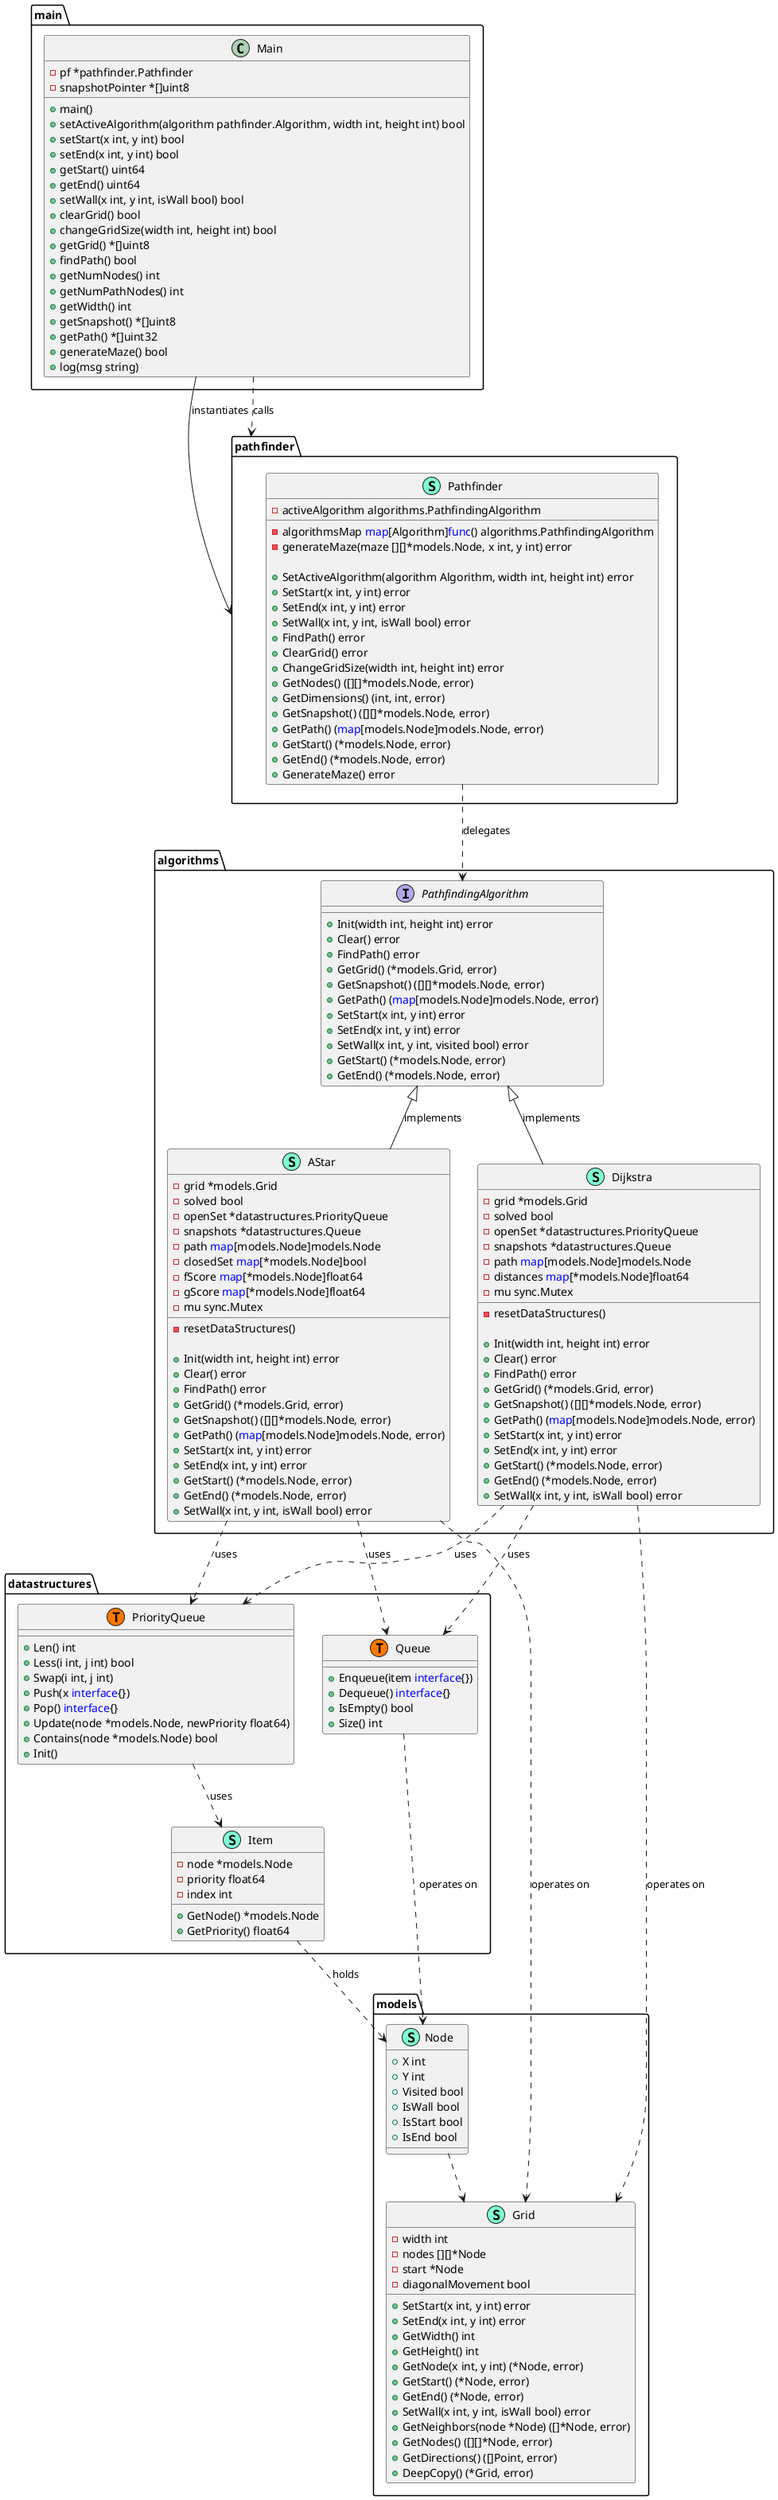 @startuml
namespace main {
    class Main {
        - pf *pathfinder.Pathfinder
        - snapshotPointer *[]uint8

        + main()
        + setActiveAlgorithm(algorithm pathfinder.Algorithm, width int, height int) bool
        + setStart(x int, y int) bool
        + setEnd(x int, y int) bool
        + getStart() uint64
        + getEnd() uint64
        + setWall(x int, y int, isWall bool) bool
        + clearGrid() bool
        + changeGridSize(width int, height int) bool
        + getGrid() *[]uint8
        + findPath() bool
        + getNumNodes() int
        + getNumPathNodes() int
        + getWidth() int
        + getSnapshot() *[]uint8
        + getPath() *[]uint32
        + generateMaze() bool
        + log(msg string)
    }
}

namespace algorithms {
    class AStar << (S,Aquamarine) >> {
        - grid *models.Grid
        - solved bool
        - openSet *datastructures.PriorityQueue
        - snapshots *datastructures.Queue
        - path <font color=blue>map</font>[models.Node]models.Node
        - closedSet <font color=blue>map</font>[*models.Node]bool
        - fScore <font color=blue>map</font>[*models.Node]float64
        - gScore <font color=blue>map</font>[*models.Node]float64
        - mu sync.Mutex

        - resetDataStructures()

        + Init(width int, height int) error
        + Clear() error
        + FindPath() error
        + GetGrid() (*models.Grid, error)
        + GetSnapshot() ([][]*models.Node, error)
        + GetPath() (<font color=blue>map</font>[models.Node]models.Node, error)
        + SetStart(x int, y int) error
        + SetEnd(x int, y int) error
        + GetStart() (*models.Node, error)
        + GetEnd() (*models.Node, error)
        + SetWall(x int, y int, isWall bool) error

    }
    class Dijkstra << (S,Aquamarine) >> {
        - grid *models.Grid
        - solved bool
        - openSet *datastructures.PriorityQueue
        - snapshots *datastructures.Queue
        - path <font color=blue>map</font>[models.Node]models.Node
        - distances <font color=blue>map</font>[*models.Node]float64
        - mu sync.Mutex

        - resetDataStructures()

        + Init(width int, height int) error
        + Clear() error
        + FindPath() error
        + GetGrid() (*models.Grid, error)
        + GetSnapshot() ([][]*models.Node, error)
        + GetPath() (<font color=blue>map</font>[models.Node]models.Node, error)
        + SetStart(x int, y int) error
        + SetEnd(x int, y int) error
        + GetStart() (*models.Node, error)
        + GetEnd() (*models.Node, error)
        + SetWall(x int, y int, isWall bool) error

    }
    interface PathfindingAlgorithm  {
        + Init(width int, height int) error
        + Clear() error
        + FindPath() error
        + GetGrid() (*models.Grid, error)
        + GetSnapshot() ([][]*models.Node, error)
        + GetPath() (<font color=blue>map</font>[models.Node]models.Node, error)
        + SetStart(x int, y int) error
        + SetEnd(x int, y int) error
        + SetWall(x int, y int, visited bool) error
        + GetStart() (*models.Node, error)
        + GetEnd() (*models.Node, error)

    }
}

namespace datastructures {
    class Item << (S,Aquamarine) >> {
        - node *models.Node
        - priority float64
        - index int

        + GetNode() *models.Node
        + GetPriority() float64

    }
    class PriorityQueue << (S,Aquamarine) >> {
        + Len() int
        + Less(i int, j int) bool
        + Swap(i int, j int)
        + Push(x <font color=blue>interface</font>{})
        + Pop() <font color=blue>interface</font>{}
        + Update(node *models.Node, newPriority float64)
        + Contains(node *models.Node) bool
        + Init()

    }
    class Queue << (S,Aquamarine) >> {
        + Enqueue(item <font color=blue>interface</font>{})
        + Dequeue() <font color=blue>interface</font>{}
        + IsEmpty() bool
        + Size() int

    }
    class datastructures.PriorityQueue << (T, #FF7700) >>  {
    }
    class datastructures.Queue << (T, #FF7700) >>  {
    }
}


namespace models {
    class Grid << (S,Aquamarine) >> {
        - width int
        - nodes [][]*Node
        - start *Node
        - diagonalMovement bool

        + SetStart(x int, y int) error
        + SetEnd(x int, y int) error
        + GetWidth() int
        + GetHeight() int
        + GetNode(x int, y int) (*Node, error)
        + GetStart() (*Node, error)
        + GetEnd() (*Node, error)
        + SetWall(x int, y int, isWall bool) error
        + GetNeighbors(node *Node) ([]*Node, error)
        + GetNodes() ([][]*Node, error)
        + GetDirections() ([]Point, error)
        + DeepCopy() (*Grid, error)

    }
    class Node << (S,Aquamarine) >> {
        + X int
        + Y int
        + Visited bool
        + IsWall bool
        + IsStart bool
        + IsEnd bool

    }
'    class Point << (S,Aquamarine) >> {
'        + Dx int
'        + Dy int
'    }
}


namespace pathfinder {
    class Pathfinder << (S,Aquamarine) >> {
        - algorithmsMap <font color=blue>map</font>[Algorithm]<font color=blue>func</font>() algorithms.PathfindingAlgorithm
        - activeAlgorithm algorithms.PathfindingAlgorithm

        - generateMaze(maze [][]*models.Node, x int, y int) error

        + SetActiveAlgorithm(algorithm Algorithm, width int, height int) error
        + SetStart(x int, y int) error
        + SetEnd(x int, y int) error
        + SetWall(x int, y int, isWall bool) error
        + FindPath() error
        + ClearGrid() error
        + ChangeGridSize(width int, height int) error
        + GetNodes() ([][]*models.Node, error)
        + GetDimensions() (int, int, error)
        + GetSnapshot() ([][]*models.Node, error)
        + GetPath() (<font color=blue>map</font>[models.Node]models.Node, error)
        + GetStart() (*models.Node, error)
        + GetEnd() (*models.Node, error)
        + GenerateMaze() error

    }
}

"datastructures.Item" ..> "models.Node" : holds
"datastructures.PriorityQueue" ..> "datastructures.Item" : uses
"datastructures.Queue" ..> "models.Node" : operates on

"algorithms.AStar" ..> "models.Grid" : operates on
"algorithms.AStar" ..> "datastructures.PriorityQueue" : uses
"algorithms.AStar" ..> "datastructures.Queue" : uses

"algorithms.Dijkstra" ..> "models.Grid" : operates on
"algorithms.Dijkstra" ..> "datastructures.PriorityQueue" : uses
"algorithms.Dijkstra" ..> "datastructures.Queue" : uses

"pathfinder.Pathfinder" ..> "algorithms.PathfindingAlgorithm" : delegates
'"pathfinder.Pathfinder" ..> "models.Node" : manipulates

"algorithms.PathfindingAlgorithm" <|-- "algorithms.AStar" : implements
"algorithms.PathfindingAlgorithm" <|-- "algorithms.Dijkstra" : implements

"models.Node" ..> "models.Grid"

Main --> "pathfinder" : instantiates
Main ..> "pathfinder" : calls

@enduml
